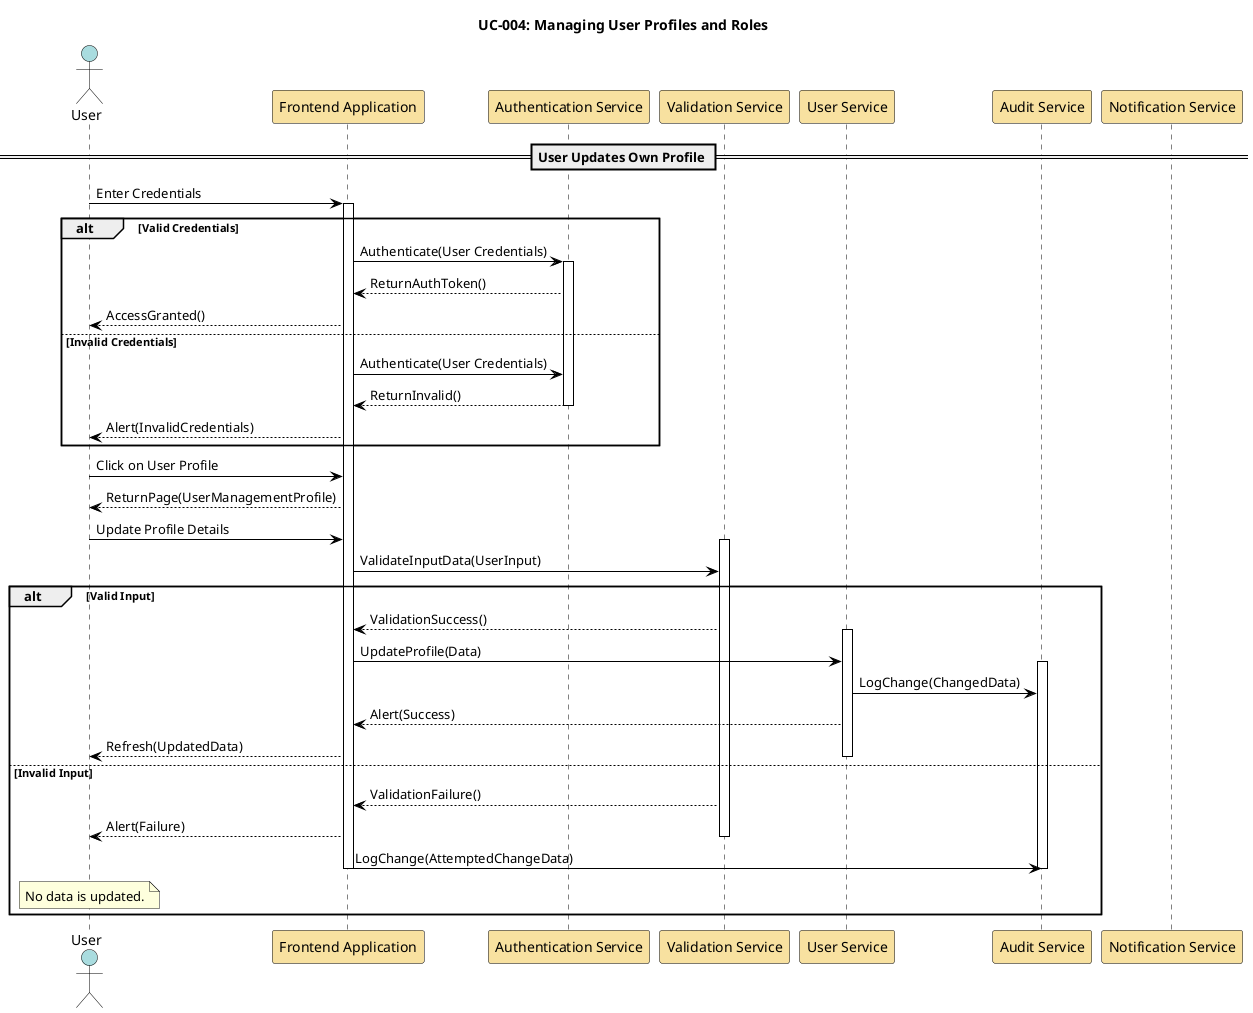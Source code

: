 @startuml
' Define skin parameters for styling
skinparam sequence {
    ActorBorderColor Black
    ActorBackgroundColor #A9DCDF
    ParticipantBorderColor Black
    ParticipantBackgroundColor #F8E1A0
    LifeLineBorderColor Black
    LifeLineBackgroundColor White
    NoteBorderColor Black
    NoteBackgroundColor #FEFECE
    ArrowColor Black
    ArrowThickness 1
    ActivationBorderColor Black
    ActivationBackgroundColor #B3E2CD
}

title UC-004: Managing User Profiles and Roles

' Define actors and participants
actor User #A9DCDF
participant "Frontend Application" as FrontendApp #F8E1A0
participant "Authentication Service" as AuthService #F8E1A0
participant "Validation Service" as ValidationService #F8E1A0
participant "User Service" as UserService #F8E1A0
participant "Audit Service" as AuditService #F8E1A0
participant "Notification Service" as NotificationService #F8E1A0

== User Updates Own Profile ==

User -> FrontendApp: Enter Credentials
activate FrontendApp
alt Valid Credentials
    FrontendApp -> AuthService: Authenticate(User Credentials)
    activate AuthService
    AuthService --> FrontendApp: ReturnAuthToken()
    FrontendApp --> User: AccessGranted()
else Invalid Credentials
    FrontendApp -> AuthService: Authenticate(User Credentials)
    AuthService --> FrontendApp: ReturnInvalid()
    deactivate AuthService
    FrontendApp --> User: Alert(InvalidCredentials)
end

User -> FrontendApp: Click on User Profile
FrontendApp --> User: ReturnPage(UserManagementProfile)
User -> FrontendApp: Update Profile Details
activate ValidationService
FrontendApp -> ValidationService: ValidateInputData(UserInput)

alt Valid Input
    ValidationService --> FrontendApp: ValidationSuccess()
    activate UserService
    FrontendApp -> UserService: UpdateProfile(Data)
    activate AuditService
    UserService -> AuditService: LogChange(ChangedData)
    UserService --> FrontendApp: Alert(Success)
    
    FrontendApp --> User: Refresh(UpdatedData)
    deactivate UserService
else Invalid Input
    ValidationService --> FrontendApp: ValidationFailure()
    FrontendApp --> User: Alert(Failure)
    deactivate ValidationService
    FrontendApp -> AuditService: LogChange(AttemptedChangeData)
    note over User
    No data is updated.
    end note
    deactivate AuditService
    deactivate FrontendApp
end

@enduml
